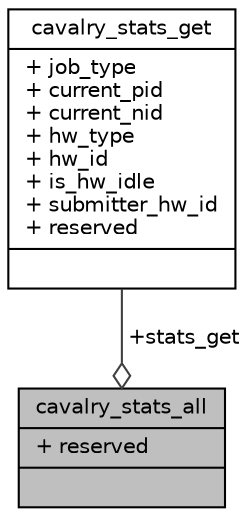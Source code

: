 digraph "cavalry_stats_all"
{
 // INTERACTIVE_SVG=YES
 // LATEX_PDF_SIZE
  bgcolor="transparent";
  edge [fontname="Helvetica",fontsize="10",labelfontname="Helvetica",labelfontsize="10"];
  node [fontname="Helvetica",fontsize="10",shape=record];
  Node1 [label="{cavalry_stats_all\n|+ reserved\l|}",height=0.2,width=0.4,color="black", fillcolor="grey75", style="filled", fontcolor="black",tooltip=" "];
  Node2 -> Node1 [color="grey25",fontsize="10",style="solid",label=" +stats_get" ,arrowhead="odiamond",fontname="Helvetica"];
  Node2 [label="{cavalry_stats_get\n|+ job_type\l+ current_pid\l+ current_nid\l+ hw_type\l+ hw_id\l+ is_hw_idle\l+ submitter_hw_id\l+ reserved\l|}",height=0.2,width=0.4,color="black",URL="$de/db1/structcavalry__stats__get.html",tooltip=" "];
}
